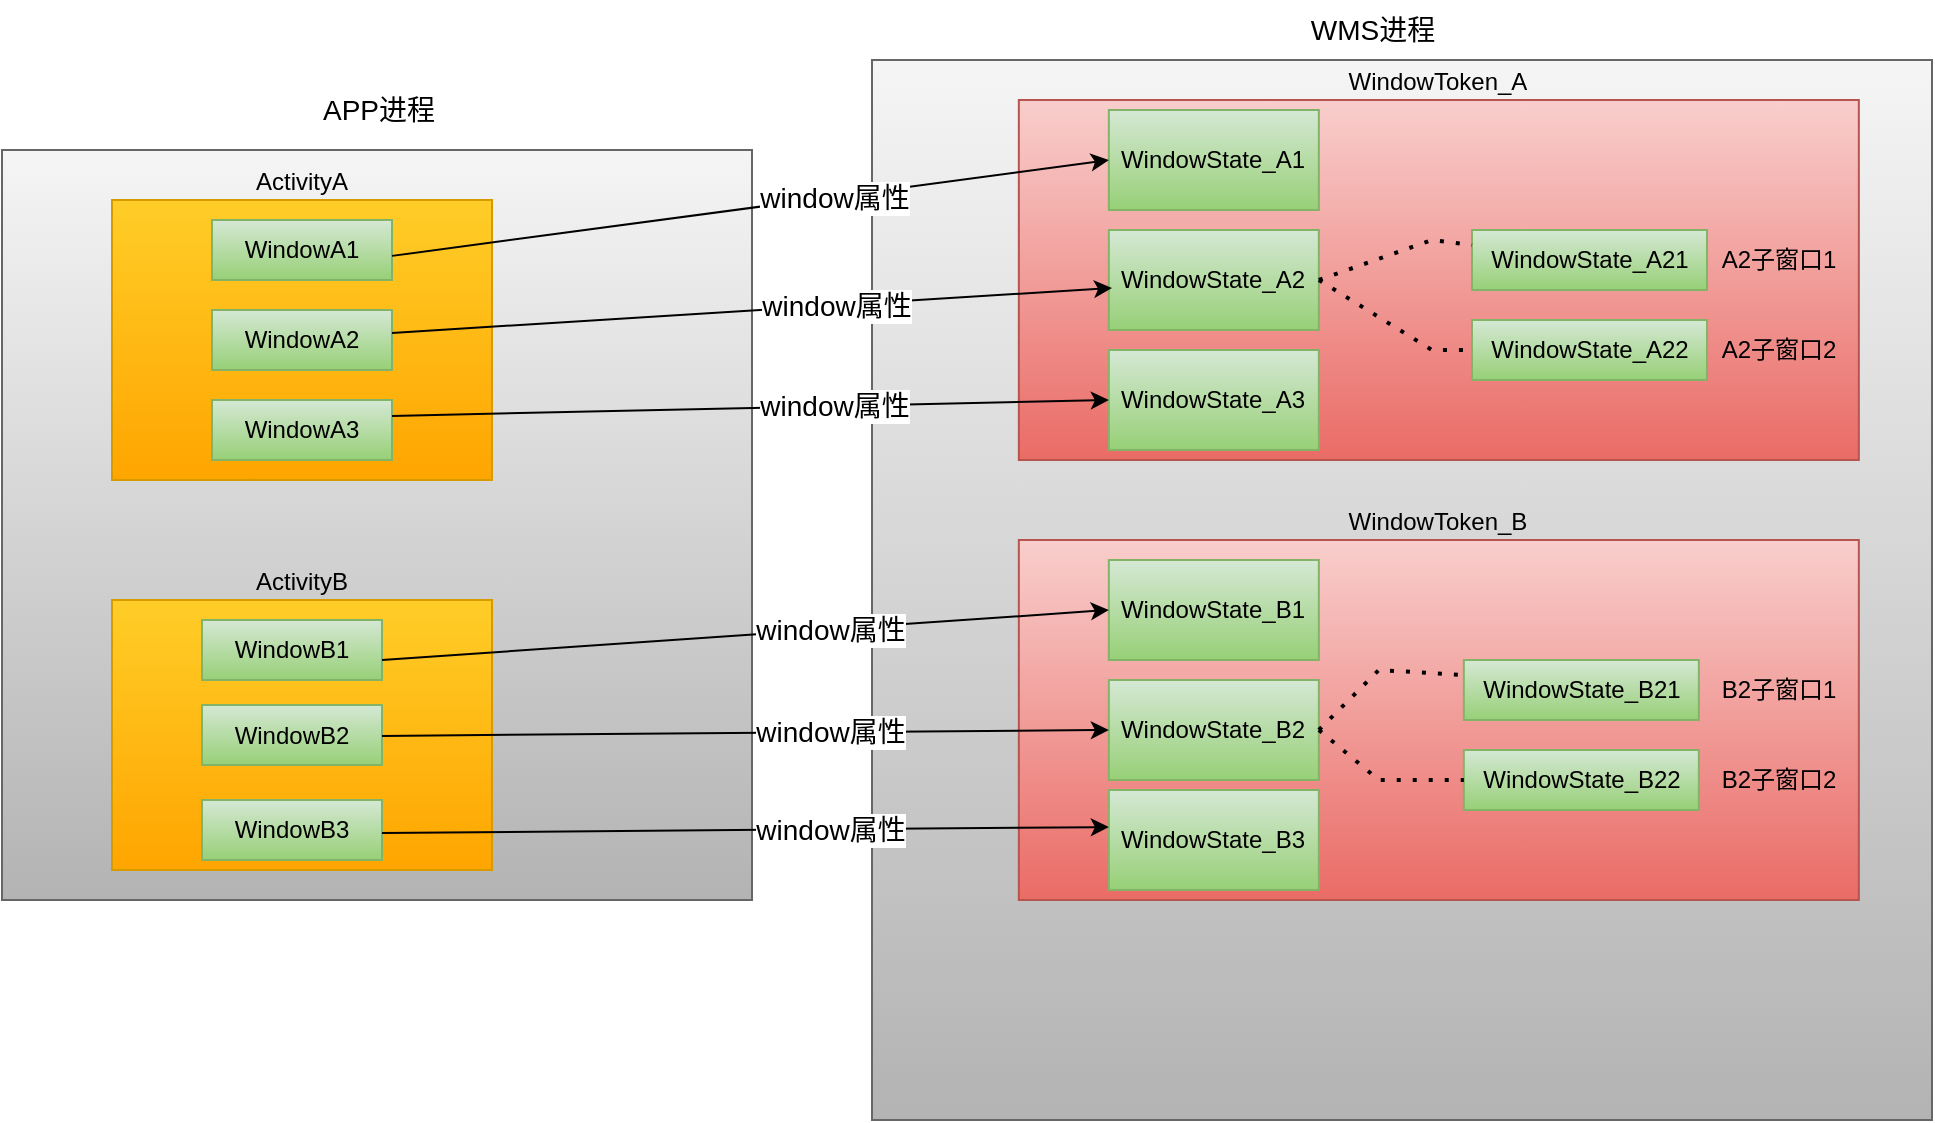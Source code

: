 <mxfile version="20.3.0" type="device"><diagram id="MhzlE4e-7giR6UxIr96h" name="第 1 页"><mxGraphModel dx="868" dy="553" grid="1" gridSize="10" guides="1" tooltips="1" connect="1" arrows="1" fold="1" page="1" pageScale="1" pageWidth="827" pageHeight="1169" math="0" shadow="0"><root><mxCell id="0"/><mxCell id="1" parent="0"/><mxCell id="fhgLWMchGfpST6sm7381-2" value="" style="whiteSpace=wrap;html=1;aspect=fixed;fillColor=#f5f5f5;gradientColor=#b3b3b3;strokeColor=#666666;" vertex="1" parent="1"><mxGeometry x="75" y="225" width="375" height="375" as="geometry"/></mxCell><mxCell id="fhgLWMchGfpST6sm7381-3" value="APP进程" style="text;html=1;resizable=0;autosize=1;align=center;verticalAlign=middle;points=[];fillColor=none;strokeColor=none;rounded=0;fontSize=14;" vertex="1" parent="1"><mxGeometry x="222.5" y="190" width="80" height="30" as="geometry"/></mxCell><mxCell id="fhgLWMchGfpST6sm7381-4" value="ActivityA" style="rounded=0;whiteSpace=wrap;html=1;labelPosition=center;verticalLabelPosition=top;align=center;verticalAlign=bottom;fillColor=#ffcd28;gradientColor=#ffa500;strokeColor=#d79b00;" vertex="1" parent="1"><mxGeometry x="130" y="250" width="190" height="140" as="geometry"/></mxCell><mxCell id="fhgLWMchGfpST6sm7381-5" value="" style="whiteSpace=wrap;html=1;aspect=fixed;fillColor=#f5f5f5;gradientColor=#b3b3b3;strokeColor=#666666;" vertex="1" parent="1"><mxGeometry x="510" y="180" width="530" height="530" as="geometry"/></mxCell><mxCell id="fhgLWMchGfpST6sm7381-6" value="&lt;font style=&quot;font-size: 14px;&quot;&gt;WMS&lt;/font&gt;" style="text;html=1;resizable=0;autosize=1;align=center;verticalAlign=middle;points=[];fillColor=none;strokeColor=none;rounded=0;" vertex="1" parent="1"><mxGeometry x="642.5" y="225" width="60" height="30" as="geometry"/></mxCell><mxCell id="fhgLWMchGfpST6sm7381-7" value="WindowToken_A" style="rounded=0;whiteSpace=wrap;html=1;fillColor=#f8cecc;gradientColor=#ea6b66;strokeColor=#b85450;labelPosition=center;verticalLabelPosition=top;align=center;verticalAlign=bottom;" vertex="1" parent="1"><mxGeometry x="583.42" y="200" width="420" height="180" as="geometry"/></mxCell><mxCell id="fhgLWMchGfpST6sm7381-13" value="ActivityB" style="rounded=0;whiteSpace=wrap;html=1;labelPosition=center;verticalLabelPosition=top;align=center;verticalAlign=bottom;fillColor=#ffcd28;gradientColor=#ffa500;strokeColor=#d79b00;" vertex="1" parent="1"><mxGeometry x="130" y="450" width="190" height="135" as="geometry"/></mxCell><mxCell id="fhgLWMchGfpST6sm7381-14" value="WindowA1" style="rounded=0;whiteSpace=wrap;html=1;fillColor=#d5e8d4;gradientColor=#97d077;strokeColor=#82b366;" vertex="1" parent="1"><mxGeometry x="180" y="260" width="90" height="30" as="geometry"/></mxCell><mxCell id="fhgLWMchGfpST6sm7381-15" value="WindowA2" style="rounded=0;whiteSpace=wrap;html=1;fillColor=#d5e8d4;gradientColor=#97d077;strokeColor=#82b366;" vertex="1" parent="1"><mxGeometry x="180" y="305" width="90" height="30" as="geometry"/></mxCell><mxCell id="fhgLWMchGfpST6sm7381-16" value="WindowA3" style="rounded=0;whiteSpace=wrap;html=1;fillColor=#d5e8d4;gradientColor=#97d077;strokeColor=#82b366;" vertex="1" parent="1"><mxGeometry x="180" y="350" width="90" height="30" as="geometry"/></mxCell><mxCell id="fhgLWMchGfpST6sm7381-17" value="WindowB1" style="rounded=0;whiteSpace=wrap;html=1;fillColor=#d5e8d4;gradientColor=#97d077;strokeColor=#82b366;" vertex="1" parent="1"><mxGeometry x="175" y="460" width="90" height="30" as="geometry"/></mxCell><mxCell id="fhgLWMchGfpST6sm7381-18" value="WindowB2" style="rounded=0;whiteSpace=wrap;html=1;fillColor=#d5e8d4;gradientColor=#97d077;strokeColor=#82b366;" vertex="1" parent="1"><mxGeometry x="175" y="502.5" width="90" height="30" as="geometry"/></mxCell><mxCell id="fhgLWMchGfpST6sm7381-19" value="WindowB3" style="rounded=0;whiteSpace=wrap;html=1;fillColor=#d5e8d4;gradientColor=#97d077;strokeColor=#82b366;" vertex="1" parent="1"><mxGeometry x="175" y="550" width="90" height="30" as="geometry"/></mxCell><mxCell id="fhgLWMchGfpST6sm7381-20" value="WindowState_A1" style="rounded=0;whiteSpace=wrap;html=1;fillColor=#d5e8d4;gradientColor=#97d077;strokeColor=#82b366;" vertex="1" parent="1"><mxGeometry x="628.42" y="205" width="105" height="50" as="geometry"/></mxCell><mxCell id="fhgLWMchGfpST6sm7381-21" value="WindowState_A2" style="rounded=0;whiteSpace=wrap;html=1;fillColor=#d5e8d4;gradientColor=#97d077;strokeColor=#82b366;" vertex="1" parent="1"><mxGeometry x="628.42" y="265" width="105" height="50" as="geometry"/></mxCell><mxCell id="fhgLWMchGfpST6sm7381-22" value="WindowState_A3" style="rounded=0;whiteSpace=wrap;html=1;fillColor=#d5e8d4;gradientColor=#97d077;strokeColor=#82b366;" vertex="1" parent="1"><mxGeometry x="628.42" y="325" width="105" height="50" as="geometry"/></mxCell><mxCell id="fhgLWMchGfpST6sm7381-24" value="" style="endArrow=classic;html=1;rounded=0;entryX=0;entryY=0.5;entryDx=0;entryDy=0;exitX=1.005;exitY=0.562;exitDx=0;exitDy=0;exitPerimeter=0;" edge="1" parent="1" target="fhgLWMchGfpST6sm7381-20"><mxGeometry width="50" height="50" relative="1" as="geometry"><mxPoint x="270.0" y="277.94" as="sourcePoint"/><mxPoint x="579.05" y="332.07" as="targetPoint"/></mxGeometry></mxCell><mxCell id="fhgLWMchGfpST6sm7381-25" value="window属性" style="edgeLabel;html=1;align=center;verticalAlign=middle;resizable=0;points=[];fontSize=14;" vertex="1" connectable="0" parent="fhgLWMchGfpST6sm7381-24"><mxGeometry x="0.231" relative="1" as="geometry"><mxPoint as="offset"/></mxGeometry></mxCell><mxCell id="fhgLWMchGfpST6sm7381-26" value="" style="endArrow=classic;html=1;rounded=0;exitX=1.005;exitY=0.562;exitDx=0;exitDy=0;exitPerimeter=0;" edge="1" parent="1"><mxGeometry width="50" height="50" relative="1" as="geometry"><mxPoint x="270" y="316.47" as="sourcePoint"/><mxPoint x="630" y="294" as="targetPoint"/></mxGeometry></mxCell><mxCell id="fhgLWMchGfpST6sm7381-27" value="window属性" style="edgeLabel;html=1;align=center;verticalAlign=middle;resizable=0;points=[];fontSize=14;" vertex="1" connectable="0" parent="fhgLWMchGfpST6sm7381-26"><mxGeometry x="0.231" relative="1" as="geometry"><mxPoint as="offset"/></mxGeometry></mxCell><mxCell id="fhgLWMchGfpST6sm7381-28" value="" style="endArrow=classic;html=1;rounded=0;entryX=0;entryY=0.5;entryDx=0;entryDy=0;exitX=1.005;exitY=0.562;exitDx=0;exitDy=0;exitPerimeter=0;" edge="1" parent="1" target="fhgLWMchGfpST6sm7381-22"><mxGeometry width="50" height="50" relative="1" as="geometry"><mxPoint x="270" y="357.94" as="sourcePoint"/><mxPoint x="655" y="335" as="targetPoint"/></mxGeometry></mxCell><mxCell id="fhgLWMchGfpST6sm7381-29" value="window属性" style="edgeLabel;html=1;align=center;verticalAlign=middle;resizable=0;points=[];fontSize=14;" vertex="1" connectable="0" parent="fhgLWMchGfpST6sm7381-28"><mxGeometry x="0.231" relative="1" as="geometry"><mxPoint as="offset"/></mxGeometry></mxCell><mxCell id="fhgLWMchGfpST6sm7381-32" value="WMS进程" style="text;html=1;resizable=0;autosize=1;align=center;verticalAlign=middle;points=[];fillColor=none;strokeColor=none;rounded=0;fontSize=14;" vertex="1" parent="1"><mxGeometry x="715" y="150" width="90" height="30" as="geometry"/></mxCell><mxCell id="fhgLWMchGfpST6sm7381-33" value="WindowState_A22" style="whiteSpace=wrap;html=1;fillColor=#d5e8d4;strokeColor=#82b366;rounded=0;gradientColor=#97d077;" vertex="1" parent="1"><mxGeometry x="810" y="310" width="117.5" height="30" as="geometry"/></mxCell><mxCell id="fhgLWMchGfpST6sm7381-35" value="WindowState_A21" style="whiteSpace=wrap;html=1;fillColor=#d5e8d4;strokeColor=#82b366;rounded=0;gradientColor=#97d077;" vertex="1" parent="1"><mxGeometry x="810" y="265" width="117.5" height="30" as="geometry"/></mxCell><mxCell id="fhgLWMchGfpST6sm7381-37" value="A2子窗口1" style="text;html=1;resizable=0;autosize=1;align=center;verticalAlign=middle;points=[];fillColor=none;strokeColor=none;rounded=0;fontSize=12;" vertex="1" parent="1"><mxGeometry x="923.42" y="265" width="80" height="30" as="geometry"/></mxCell><mxCell id="fhgLWMchGfpST6sm7381-38" value="A2子窗口2" style="text;html=1;resizable=0;autosize=1;align=center;verticalAlign=middle;points=[];fillColor=none;strokeColor=none;rounded=0;fontSize=12;" vertex="1" parent="1"><mxGeometry x="923.42" y="310" width="80" height="30" as="geometry"/></mxCell><mxCell id="fhgLWMchGfpST6sm7381-42" value="" style="endArrow=none;dashed=1;html=1;dashPattern=1 3;strokeWidth=2;rounded=0;fontSize=12;entryX=0;entryY=0.25;entryDx=0;entryDy=0;exitX=1;exitY=0.5;exitDx=0;exitDy=0;" edge="1" parent="1" source="fhgLWMchGfpST6sm7381-21" target="fhgLWMchGfpST6sm7381-35"><mxGeometry width="50" height="50" relative="1" as="geometry"><mxPoint x="660" y="400" as="sourcePoint"/><mxPoint x="710" y="350" as="targetPoint"/><Array as="points"><mxPoint x="790" y="270"/></Array></mxGeometry></mxCell><mxCell id="fhgLWMchGfpST6sm7381-44" value="" style="endArrow=none;dashed=1;html=1;dashPattern=1 3;strokeWidth=2;rounded=0;fontSize=12;entryX=0;entryY=0.5;entryDx=0;entryDy=0;exitX=1;exitY=0.5;exitDx=0;exitDy=0;" edge="1" parent="1" source="fhgLWMchGfpST6sm7381-21" target="fhgLWMchGfpST6sm7381-33"><mxGeometry width="50" height="50" relative="1" as="geometry"><mxPoint x="770" y="310" as="sourcePoint"/><mxPoint x="842.5" y="277.5" as="targetPoint"/><Array as="points"><mxPoint x="790" y="325"/></Array></mxGeometry></mxCell><mxCell id="fhgLWMchGfpST6sm7381-45" value="&lt;font style=&quot;font-size: 14px;&quot;&gt;WMS&lt;/font&gt;" style="text;html=1;resizable=0;autosize=1;align=center;verticalAlign=middle;points=[];fillColor=none;strokeColor=none;rounded=0;" vertex="1" parent="1"><mxGeometry x="615.92" y="440" width="60" height="30" as="geometry"/></mxCell><mxCell id="fhgLWMchGfpST6sm7381-46" value="WindowToken_B" style="rounded=0;whiteSpace=wrap;html=1;fillColor=#f8cecc;gradientColor=#ea6b66;strokeColor=#b85450;labelPosition=center;verticalLabelPosition=top;align=center;verticalAlign=bottom;" vertex="1" parent="1"><mxGeometry x="583.42" y="420" width="420" height="180" as="geometry"/></mxCell><mxCell id="fhgLWMchGfpST6sm7381-47" value="WindowState_B1" style="rounded=0;whiteSpace=wrap;html=1;fillColor=#d5e8d4;gradientColor=#97d077;strokeColor=#82b366;" vertex="1" parent="1"><mxGeometry x="628.42" y="430" width="105" height="50" as="geometry"/></mxCell><mxCell id="fhgLWMchGfpST6sm7381-48" value="WindowState_B2" style="rounded=0;whiteSpace=wrap;html=1;fillColor=#d5e8d4;gradientColor=#97d077;strokeColor=#82b366;" vertex="1" parent="1"><mxGeometry x="628.42" y="490" width="105" height="50" as="geometry"/></mxCell><mxCell id="fhgLWMchGfpST6sm7381-49" value="WindowState_B3" style="rounded=0;whiteSpace=wrap;html=1;fillColor=#d5e8d4;gradientColor=#97d077;strokeColor=#82b366;" vertex="1" parent="1"><mxGeometry x="628.42" y="545" width="105" height="50" as="geometry"/></mxCell><mxCell id="fhgLWMchGfpST6sm7381-53" value="WindowState_B22" style="whiteSpace=wrap;html=1;fillColor=#d5e8d4;strokeColor=#82b366;rounded=0;gradientColor=#97d077;" vertex="1" parent="1"><mxGeometry x="805.92" y="525" width="117.5" height="30" as="geometry"/></mxCell><mxCell id="fhgLWMchGfpST6sm7381-54" value="WindowState_B21" style="whiteSpace=wrap;html=1;fillColor=#d5e8d4;strokeColor=#82b366;rounded=0;gradientColor=#97d077;" vertex="1" parent="1"><mxGeometry x="805.92" y="480" width="117.5" height="30" as="geometry"/></mxCell><mxCell id="fhgLWMchGfpST6sm7381-55" value="B2子窗口1" style="text;html=1;resizable=0;autosize=1;align=center;verticalAlign=middle;points=[];fillColor=none;strokeColor=none;rounded=0;fontSize=12;" vertex="1" parent="1"><mxGeometry x="923.42" y="480" width="80" height="30" as="geometry"/></mxCell><mxCell id="fhgLWMchGfpST6sm7381-56" value="B2子窗口2" style="text;html=1;resizable=0;autosize=1;align=center;verticalAlign=middle;points=[];fillColor=none;strokeColor=none;rounded=0;fontSize=12;" vertex="1" parent="1"><mxGeometry x="923.42" y="525" width="80" height="30" as="geometry"/></mxCell><mxCell id="fhgLWMchGfpST6sm7381-57" value="" style="endArrow=none;dashed=1;html=1;dashPattern=1 3;strokeWidth=2;rounded=0;fontSize=12;entryX=0;entryY=0.25;entryDx=0;entryDy=0;exitX=1;exitY=0.5;exitDx=0;exitDy=0;" edge="1" parent="1" source="fhgLWMchGfpST6sm7381-48" target="fhgLWMchGfpST6sm7381-54"><mxGeometry width="50" height="50" relative="1" as="geometry"><mxPoint x="633.42" y="615" as="sourcePoint"/><mxPoint x="683.42" y="565" as="targetPoint"/><Array as="points"><mxPoint x="763.42" y="485"/></Array></mxGeometry></mxCell><mxCell id="fhgLWMchGfpST6sm7381-58" value="" style="endArrow=none;dashed=1;html=1;dashPattern=1 3;strokeWidth=2;rounded=0;fontSize=12;entryX=0;entryY=0.5;entryDx=0;entryDy=0;exitX=1;exitY=0.5;exitDx=0;exitDy=0;" edge="1" parent="1" source="fhgLWMchGfpST6sm7381-48" target="fhgLWMchGfpST6sm7381-53"><mxGeometry width="50" height="50" relative="1" as="geometry"><mxPoint x="743.42" y="525" as="sourcePoint"/><mxPoint x="815.92" y="492.5" as="targetPoint"/><Array as="points"><mxPoint x="763.42" y="540"/></Array></mxGeometry></mxCell><mxCell id="fhgLWMchGfpST6sm7381-59" value="" style="endArrow=classic;html=1;rounded=0;entryX=0;entryY=0.5;entryDx=0;entryDy=0;exitX=1.005;exitY=0.562;exitDx=0;exitDy=0;exitPerimeter=0;" edge="1" parent="1" target="fhgLWMchGfpST6sm7381-47"><mxGeometry width="50" height="50" relative="1" as="geometry"><mxPoint x="265" y="480.0" as="sourcePoint"/><mxPoint x="650" y="442.06" as="targetPoint"/></mxGeometry></mxCell><mxCell id="fhgLWMchGfpST6sm7381-60" value="window属性" style="edgeLabel;html=1;align=center;verticalAlign=middle;resizable=0;points=[];fontSize=14;" vertex="1" connectable="0" parent="fhgLWMchGfpST6sm7381-59"><mxGeometry x="0.231" relative="1" as="geometry"><mxPoint as="offset"/></mxGeometry></mxCell><mxCell id="fhgLWMchGfpST6sm7381-62" value="" style="endArrow=classic;html=1;rounded=0;entryX=0;entryY=0.5;entryDx=0;entryDy=0;exitX=1.005;exitY=0.562;exitDx=0;exitDy=0;exitPerimeter=0;" edge="1" parent="1" target="fhgLWMchGfpST6sm7381-48"><mxGeometry width="50" height="50" relative="1" as="geometry"><mxPoint x="265" y="517.94" as="sourcePoint"/><mxPoint x="650" y="480.0" as="targetPoint"/></mxGeometry></mxCell><mxCell id="fhgLWMchGfpST6sm7381-63" value="window属性" style="edgeLabel;html=1;align=center;verticalAlign=middle;resizable=0;points=[];fontSize=14;" vertex="1" connectable="0" parent="fhgLWMchGfpST6sm7381-62"><mxGeometry x="0.231" relative="1" as="geometry"><mxPoint as="offset"/></mxGeometry></mxCell><mxCell id="fhgLWMchGfpST6sm7381-67" value="" style="endArrow=classic;html=1;rounded=0;entryX=0;entryY=0.5;entryDx=0;entryDy=0;exitX=1.005;exitY=0.562;exitDx=0;exitDy=0;exitPerimeter=0;" edge="1" parent="1"><mxGeometry width="50" height="50" relative="1" as="geometry"><mxPoint x="265" y="566.47" as="sourcePoint"/><mxPoint x="628.42" y="563.53" as="targetPoint"/></mxGeometry></mxCell><mxCell id="fhgLWMchGfpST6sm7381-68" value="window属性" style="edgeLabel;html=1;align=center;verticalAlign=middle;resizable=0;points=[];fontSize=14;" vertex="1" connectable="0" parent="fhgLWMchGfpST6sm7381-67"><mxGeometry x="0.231" relative="1" as="geometry"><mxPoint as="offset"/></mxGeometry></mxCell></root></mxGraphModel></diagram></mxfile>